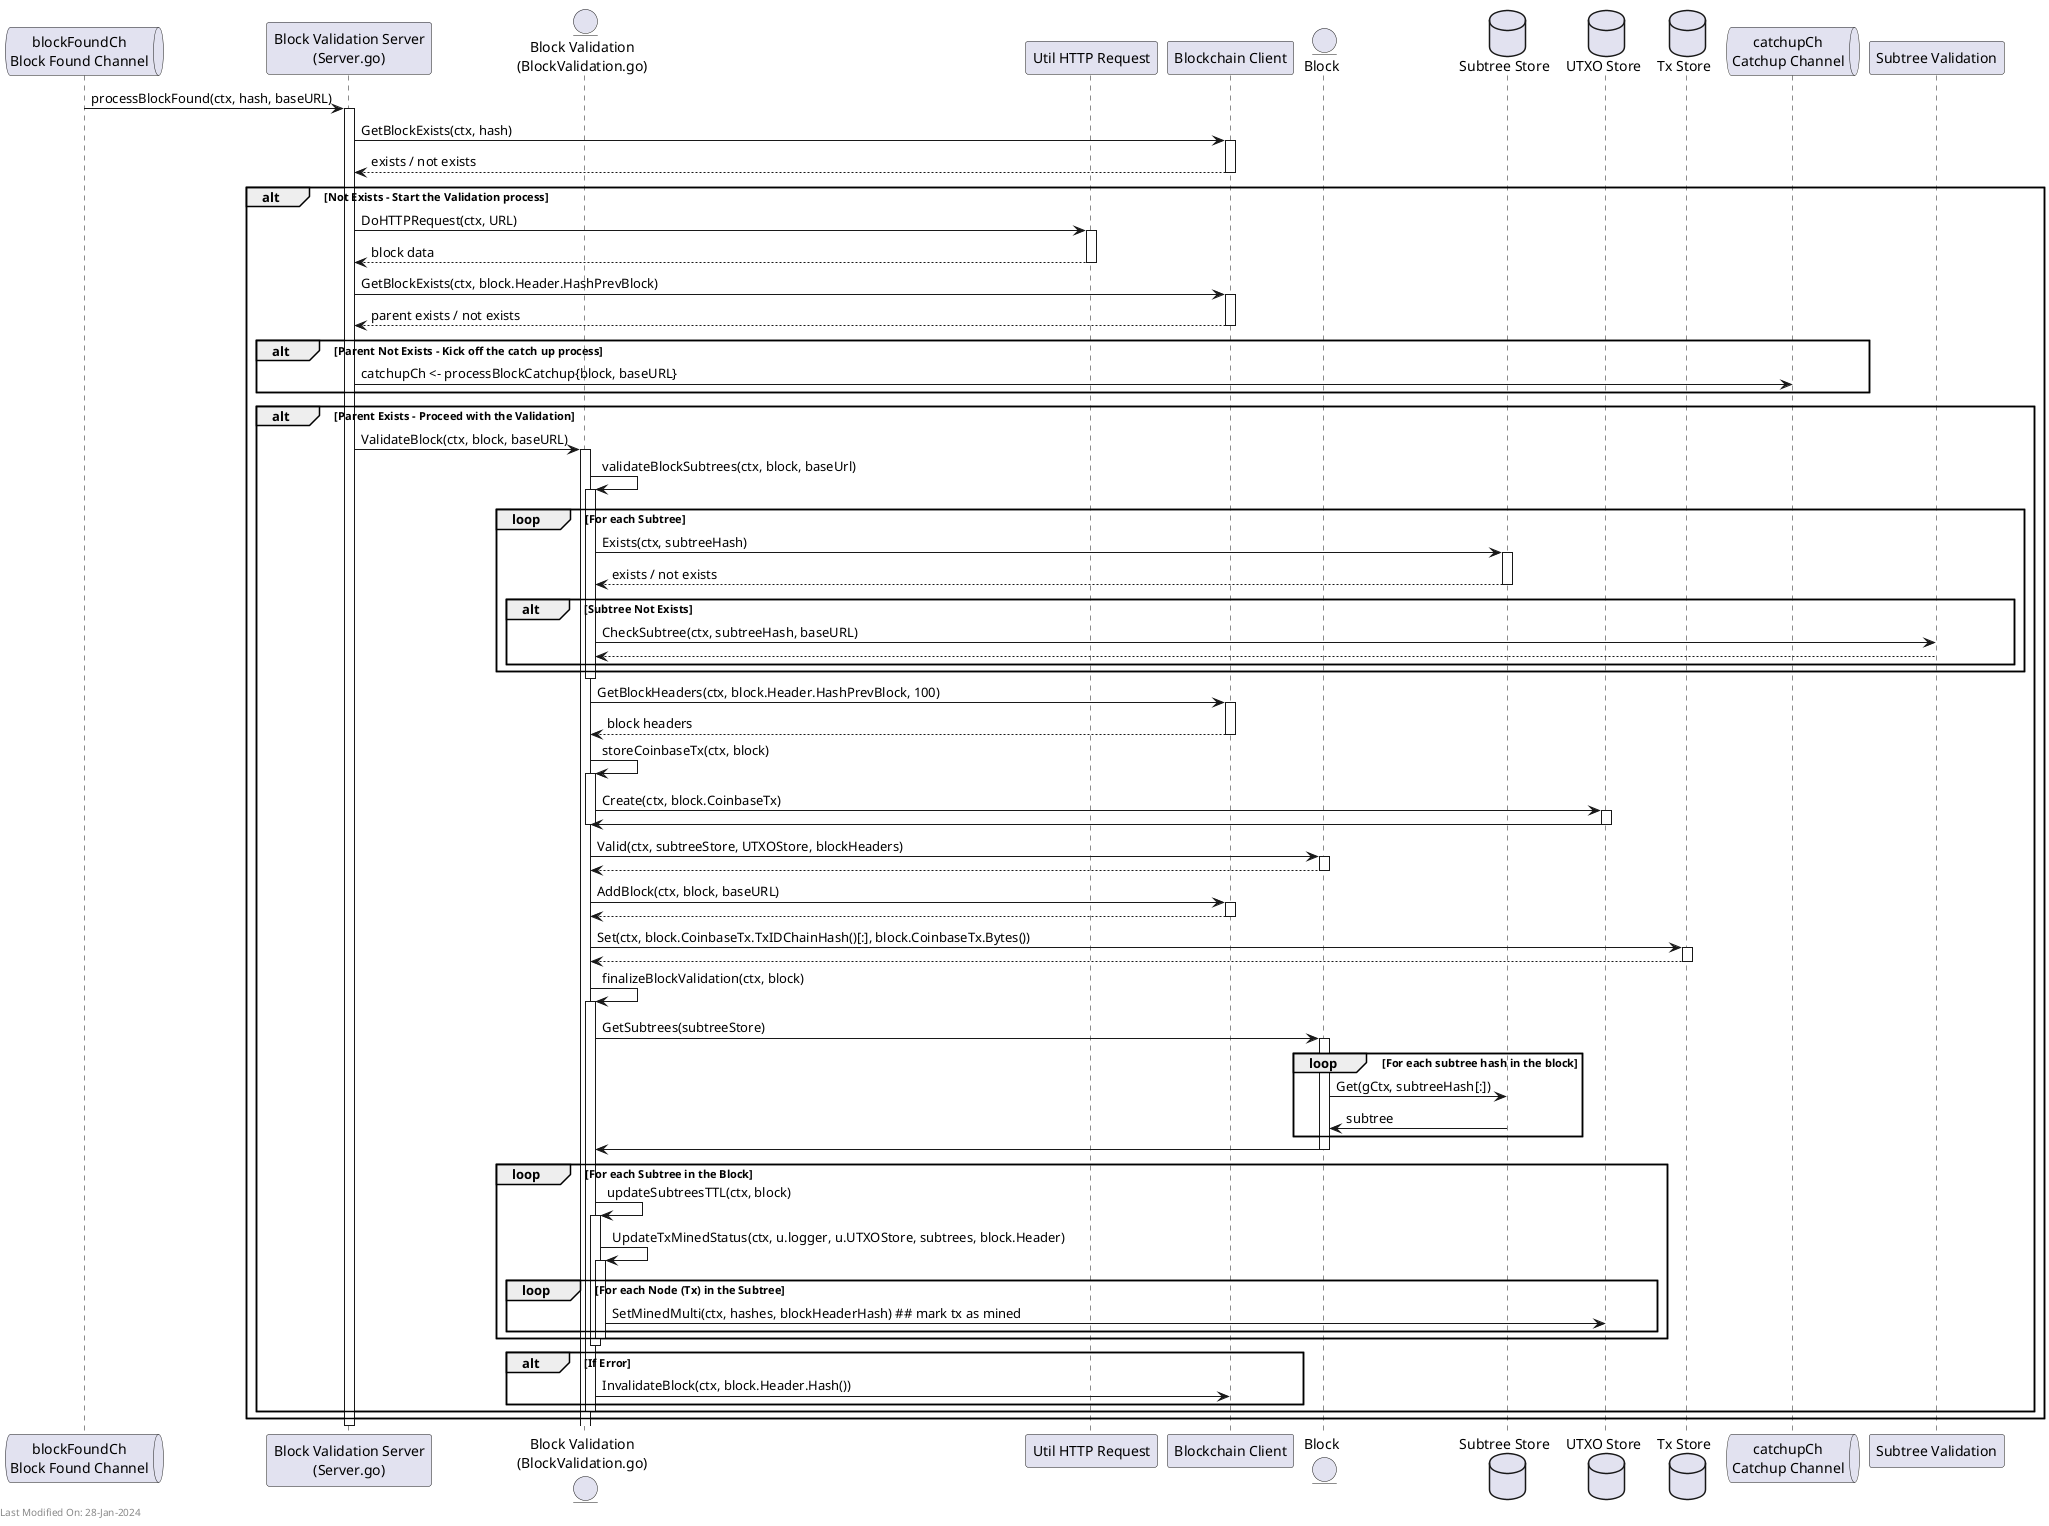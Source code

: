 @startuml
queue "blockFoundCh\nBlock Found Channel" as BFC
participant "Block Validation Server\n(Server.go)" as BVS
entity "Block Validation\n(BlockValidation.go)" as BVVB
participant "Util HTTP Request" as Util
participant "Blockchain Client" as BC
entity "Block" as Block
database "Subtree Store" as SubtreeStore
database "UTXO Store" as UTXOStore
database "Tx Store" as TxStore
queue "catchupCh\nCatchup Channel" as CCC
participant "Subtree Validation" as SVS

BFC -> BVS: processBlockFound(ctx, hash, baseURL)
activate BVS

BVS -> BC: GetBlockExists(ctx, hash)
activate BC
BC --> BVS: exists / not exists
deactivate BC

alt Not Exists - Start the Validation process
    BVS -> Util: DoHTTPRequest(ctx, URL)
    activate Util
    Util --> BVS: block data
    deactivate Util

    BVS -> BC: GetBlockExists(ctx, block.Header.HashPrevBlock)
    activate BC
    BC --> BVS: parent exists / not exists
    deactivate BC

    alt Parent Not Exists - Kick off the catch up process
        BVS -> CCC: catchupCh <- processBlockCatchup{block, baseURL}
    end

    alt Parent Exists - Proceed with the Validation

    BVS -> BVVB: ValidateBlock(ctx, block, baseURL)
    activate BVVB
    BVVB -> BVVB: validateBlockSubtrees(ctx, block, baseUrl)
    activate BVVB

    loop For each Subtree
       BVVB -> SubtreeStore: Exists(ctx, subtreeHash)
       activate SubtreeStore
       SubtreeStore --> BVVB: exists / not exists
       deactivate SubtreeStore

        alt Subtree Not Exists
           BVVB -> SVS: CheckSubtree(ctx, subtreeHash, baseURL)
           SVS --> BVVB
        end
    end

    deactivate BVVB

    BVVB -> BC: GetBlockHeaders(ctx, block.Header.HashPrevBlock, 100)
    activate BC
    BC --> BVVB: block headers
    deactivate BC

    BVVB -> BVVB: storeCoinbaseTx(ctx, block)
    activate BVVB
    BVVB -> UTXOStore: Create(ctx, block.CoinbaseTx)
    activate UTXOStore
    UTXOStore -> BVVB
    deactivate UTXOStore
    deactivate BVVB


    BVVB -> Block: Valid(ctx, subtreeStore, UTXOStore, blockHeaders)
    activate Block
    Block --> BVVB
    deactivate Block


    BVVB -> BC: AddBlock(ctx, block, baseURL)
    activate BC
    BC --> BVVB
    deactivate BC

    BVVB -> TxStore: Set(ctx, block.CoinbaseTx.TxIDChainHash()[:], block.CoinbaseTx.Bytes())
    activate TxStore
    TxStore --> BVVB
    deactivate TxStore



    BVVB -> BVVB: finalizeBlockValidation(ctx, block)
    activate BVVB
    BVVB -> Block: GetSubtrees(subtreeStore)
    activate Block
    loop For each subtree hash in the block
        Block -> SubtreeStore: Get(gCtx, subtreeHash[:])
        SubtreeStore -> Block: subtree
    end
    Block -> BVVB
    deactivate Block
    loop For each Subtree in the Block
       BVVB -> BVVB: updateSubtreesTTL(ctx, block)
       activate BVVB
       BVVB -> BVVB: UpdateTxMinedStatus(ctx, u.logger, u.UTXOStore, subtrees, block.Header)
       activate BVVB
       loop For each Node (Tx) in the Subtree
          BVVB  -> UTXOStore: SetMinedMulti(ctx, hashes, blockHeaderHash) ## mark tx as mined
       end

       deactivate BVVB
    end
    deactivate BVVB
    alt If Error
    BVVB  -> BC: InvalidateBlock(ctx, block.Header.Hash())
    end
    deactivate BVVB
    end

end

deactivate BVS

left footer Last Modified On: 28-Jan-2024

@enduml
